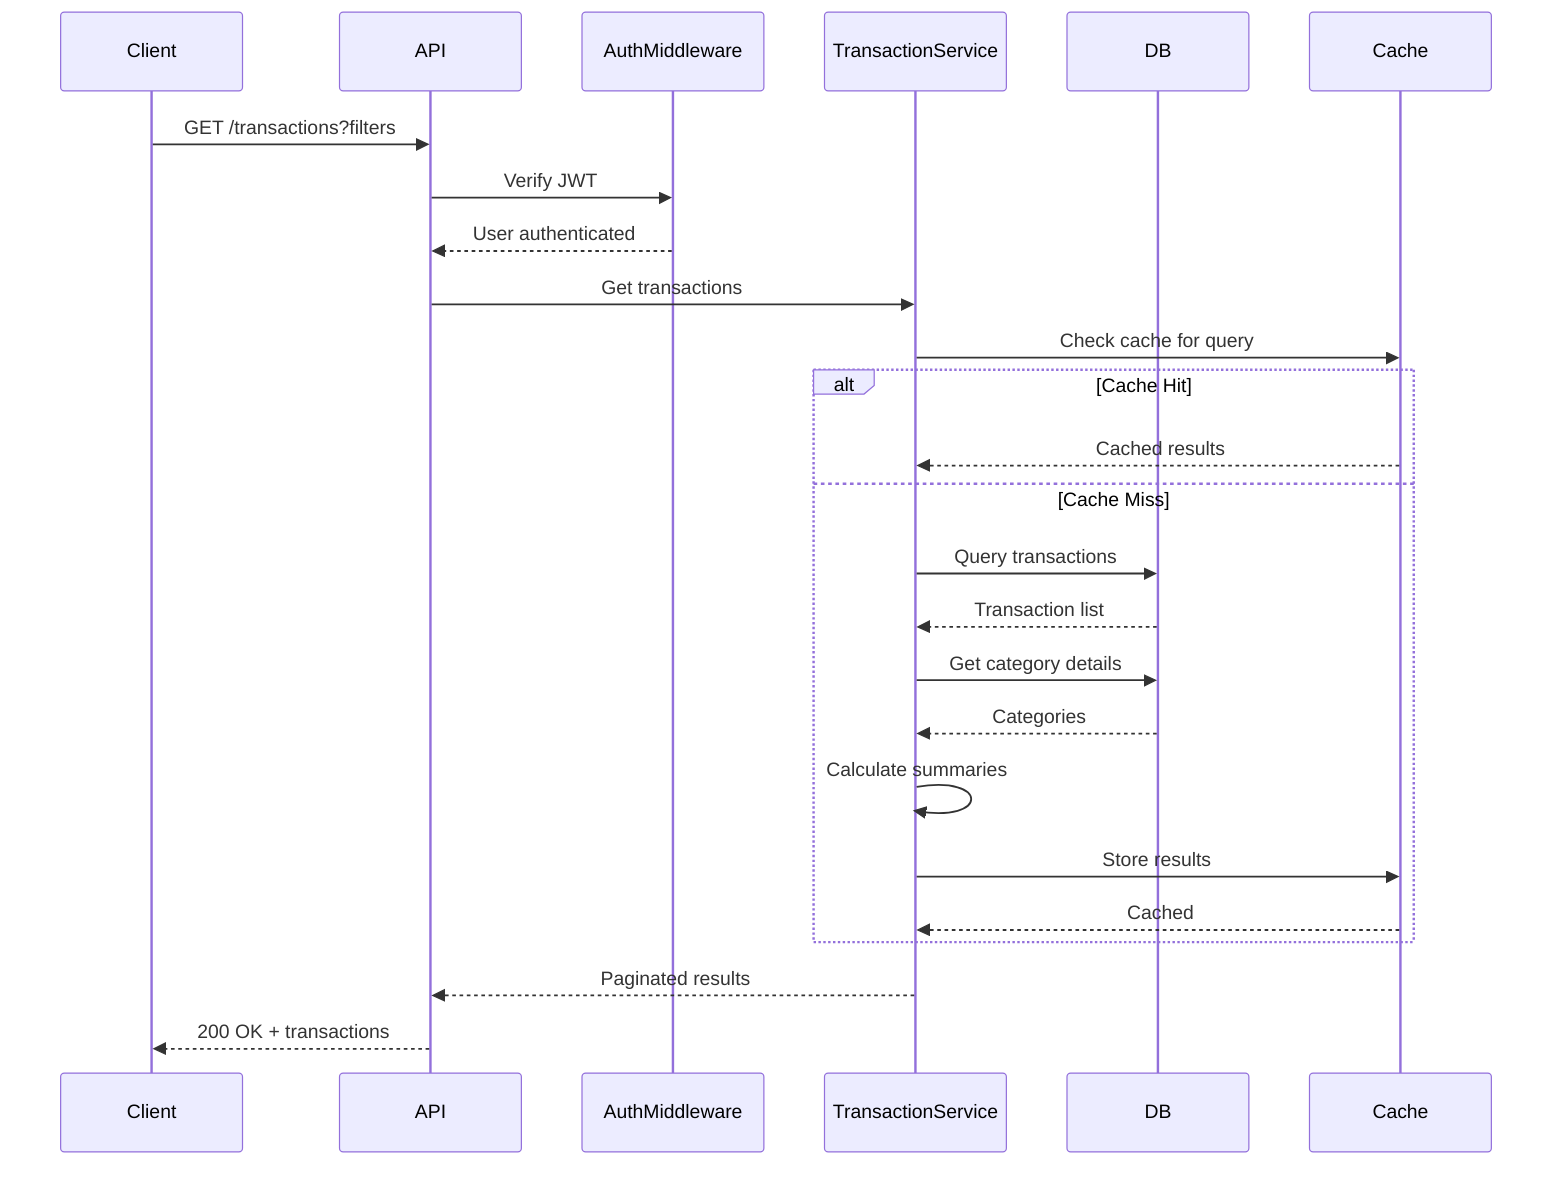 sequenceDiagram
    participant Client
    participant API
    participant AuthMiddleware
    participant TransactionService
    participant DB
    participant Cache
    
    Client->>API: GET /transactions?filters
    API->>AuthMiddleware: Verify JWT
    AuthMiddleware-->>API: User authenticated
    API->>TransactionService: Get transactions
    TransactionService->>Cache: Check cache for query
    alt Cache Hit
        Cache-->>TransactionService: Cached results
    else Cache Miss
        TransactionService->>DB: Query transactions
        DB-->>TransactionService: Transaction list
        TransactionService->>DB: Get category details
        DB-->>TransactionService: Categories
        TransactionService->>TransactionService: Calculate summaries
        TransactionService->>Cache: Store results
        Cache-->>TransactionService: Cached
    end
    TransactionService-->>API: Paginated results
    API-->>Client: 200 OK + transactions